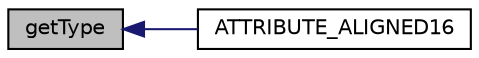 digraph "getType"
{
  edge [fontname="Helvetica",fontsize="10",labelfontname="Helvetica",labelfontsize="10"];
  node [fontname="Helvetica",fontsize="10",shape=record];
  rankdir="LR";
  Node1 [label="getType",height=0.2,width=0.4,color="black", fillcolor="grey75", style="filled", fontcolor="black"];
  Node1 -> Node2 [dir="back",color="midnightblue",fontsize="10",style="solid",fontname="Helvetica"];
  Node2 [label="ATTRIBUTE_ALIGNED16",height=0.2,width=0.4,color="black", fillcolor="white", style="filled",URL="$_abstract_builder_8h.html#a0ff9d6424a31a812ce41a026ddd796eb"];
}
